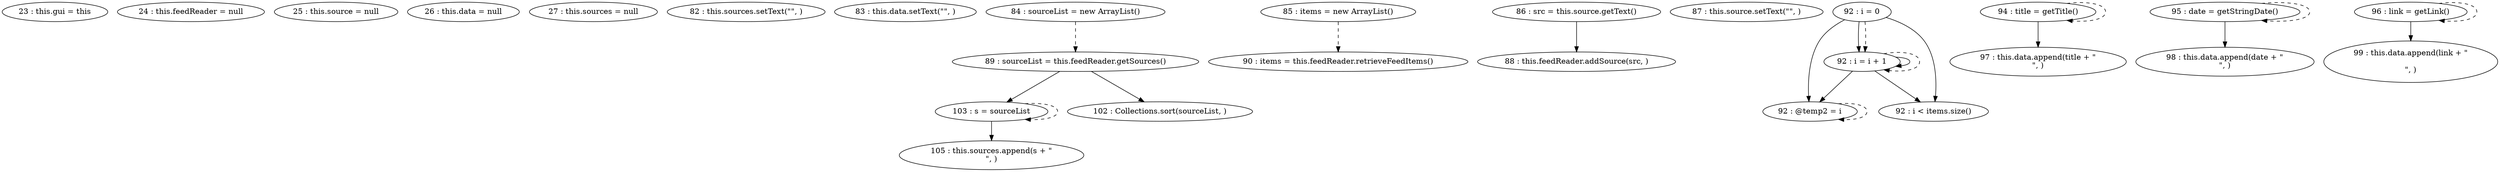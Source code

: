 digraph G {
"23 : this.gui = this"
"24 : this.feedReader = null"
"25 : this.source = null"
"26 : this.data = null"
"27 : this.sources = null"
"82 : this.sources.setText(\"\", )"
"83 : this.data.setText(\"\", )"
"84 : sourceList = new ArrayList()"
"84 : sourceList = new ArrayList()" -> "89 : sourceList = this.feedReader.getSources()" [style=dashed]
"85 : items = new ArrayList()"
"85 : items = new ArrayList()" -> "90 : items = this.feedReader.retrieveFeedItems()" [style=dashed]
"86 : src = this.source.getText()"
"86 : src = this.source.getText()" -> "88 : this.feedReader.addSource(src, )"
"87 : this.source.setText(\"\", )"
"88 : this.feedReader.addSource(src, )"
"89 : sourceList = this.feedReader.getSources()"
"89 : sourceList = this.feedReader.getSources()" -> "103 : s = sourceList"
"89 : sourceList = this.feedReader.getSources()" -> "102 : Collections.sort(sourceList, )"
"90 : items = this.feedReader.retrieveFeedItems()"
"92 : i = 0"
"92 : i = 0" -> "92 : i = i + 1"
"92 : i = 0" -> "92 : @temp2 = i"
"92 : i = 0" -> "92 : i < items.size()"
"92 : i = 0" -> "92 : i = i + 1" [style=dashed]
"92 : i < items.size()"
"94 : title = getTitle()"
"94 : title = getTitle()" -> "97 : this.data.append(title + \"\n\", )"
"94 : title = getTitle()" -> "94 : title = getTitle()" [style=dashed]
"95 : date = getStringDate()"
"95 : date = getStringDate()" -> "98 : this.data.append(date + \"\n\", )"
"95 : date = getStringDate()" -> "95 : date = getStringDate()" [style=dashed]
"96 : link = getLink()"
"96 : link = getLink()" -> "99 : this.data.append(link + \"\n\n\", )"
"96 : link = getLink()" -> "96 : link = getLink()" [style=dashed]
"97 : this.data.append(title + \"\n\", )"
"98 : this.data.append(date + \"\n\", )"
"99 : this.data.append(link + \"\n\n\", )"
"92 : @temp2 = i"
"92 : @temp2 = i" -> "92 : @temp2 = i" [style=dashed]
"92 : i = i + 1"
"92 : i = i + 1" -> "92 : i = i + 1"
"92 : i = i + 1" -> "92 : @temp2 = i"
"92 : i = i + 1" -> "92 : i < items.size()"
"92 : i = i + 1" -> "92 : i = i + 1" [style=dashed]
"102 : Collections.sort(sourceList, )"
"103 : s = sourceList"
"103 : s = sourceList" -> "105 : this.sources.append(s + \"\n\", )"
"103 : s = sourceList" -> "103 : s = sourceList" [style=dashed]
"105 : this.sources.append(s + \"\n\", )"
}